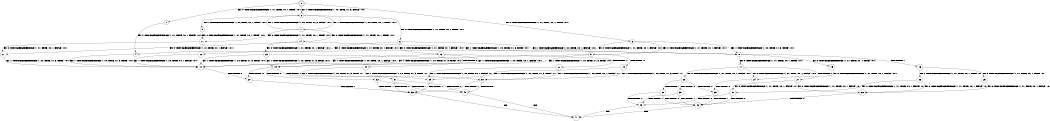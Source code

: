 digraph BCG {
size = "7, 10.5";
center = TRUE;
node [shape = circle];
0 [peripheries = 2];
0 -> 1 [label = "EX !0 !ATOMIC_EXCH_BRANCH (1, +1, TRUE, +0, 1, TRUE) !:0:1:"];
0 -> 2 [label = "EX !1 !ATOMIC_EXCH_BRANCH (1, +0, TRUE, +1, 3, FALSE) !:0:1:"];
0 -> 3 [label = "EX !0 !ATOMIC_EXCH_BRANCH (1, +1, TRUE, +0, 1, TRUE) !:0:1:"];
1 -> 4 [label = "EX !0 !ATOMIC_EXCH_BRANCH (1, +1, TRUE, +0, 1, FALSE) !:0:1:"];
2 -> 5 [label = "EX !1 !ATOMIC_EXCH_BRANCH (1, +0, TRUE, +0, 1, TRUE) !:0:1:"];
2 -> 6 [label = "EX !0 !ATOMIC_EXCH_BRANCH (1, +1, TRUE, +0, 1, TRUE) !:0:1:"];
2 -> 7 [label = "EX !1 !ATOMIC_EXCH_BRANCH (1, +0, TRUE, +0, 1, TRUE) !:0:1:"];
3 -> 4 [label = "EX !0 !ATOMIC_EXCH_BRANCH (1, +1, TRUE, +0, 1, FALSE) !:0:1:"];
3 -> 8 [label = "EX !1 !ATOMIC_EXCH_BRANCH (1, +0, TRUE, +1, 3, TRUE) !:0:1:"];
3 -> 9 [label = "EX !0 !ATOMIC_EXCH_BRANCH (1, +1, TRUE, +0, 1, FALSE) !:0:1:"];
4 -> 10 [label = "EX !1 !ATOMIC_EXCH_BRANCH (1, +0, TRUE, +1, 3, TRUE) !:0:1:"];
5 -> 11 [label = "EX !0 !ATOMIC_EXCH_BRANCH (1, +1, TRUE, +0, 1, TRUE) !:0:1:"];
6 -> 12 [label = "EX !0 !ATOMIC_EXCH_BRANCH (1, +1, TRUE, +0, 1, FALSE) !:0:1:"];
6 -> 8 [label = "EX !1 !ATOMIC_EXCH_BRANCH (1, +0, TRUE, +0, 1, FALSE) !:0:1:"];
6 -> 13 [label = "EX !0 !ATOMIC_EXCH_BRANCH (1, +1, TRUE, +0, 1, FALSE) !:0:1:"];
7 -> 11 [label = "EX !0 !ATOMIC_EXCH_BRANCH (1, +1, TRUE, +0, 1, TRUE) !:0:1:"];
7 -> 14 [label = "EX !0 !ATOMIC_EXCH_BRANCH (1, +1, TRUE, +0, 1, TRUE) !:0:1:"];
7 -> 2 [label = "EX !1 !ATOMIC_EXCH_BRANCH (1, +0, TRUE, +1, 3, FALSE) !:0:1:"];
8 -> 15 [label = "EX !0 !ATOMIC_EXCH_BRANCH (1, +1, TRUE, +0, 1, TRUE) !:0:1:"];
8 -> 16 [label = "TERMINATE !1"];
8 -> 17 [label = "EX !0 !ATOMIC_EXCH_BRANCH (1, +1, TRUE, +0, 1, TRUE) !:0:1:"];
9 -> 10 [label = "EX !1 !ATOMIC_EXCH_BRANCH (1, +0, TRUE, +1, 3, TRUE) !:0:1:"];
9 -> 18 [label = "TERMINATE !0"];
9 -> 19 [label = "EX !1 !ATOMIC_EXCH_BRANCH (1, +0, TRUE, +1, 3, TRUE) !:0:1:"];
10 -> 20 [label = "TERMINATE !0"];
11 -> 21 [label = "EX !0 !ATOMIC_EXCH_BRANCH (1, +1, TRUE, +0, 1, FALSE) !:0:1:"];
12 -> 10 [label = "EX !1 !ATOMIC_EXCH_BRANCH (1, +0, TRUE, +0, 1, FALSE) !:0:1:"];
13 -> 10 [label = "EX !1 !ATOMIC_EXCH_BRANCH (1, +0, TRUE, +0, 1, FALSE) !:0:1:"];
13 -> 22 [label = "TERMINATE !0"];
13 -> 19 [label = "EX !1 !ATOMIC_EXCH_BRANCH (1, +0, TRUE, +0, 1, FALSE) !:0:1:"];
14 -> 21 [label = "EX !0 !ATOMIC_EXCH_BRANCH (1, +1, TRUE, +0, 1, FALSE) !:0:1:"];
14 -> 8 [label = "EX !1 !ATOMIC_EXCH_BRANCH (1, +0, TRUE, +1, 3, TRUE) !:0:1:"];
14 -> 23 [label = "EX !0 !ATOMIC_EXCH_BRANCH (1, +1, TRUE, +0, 1, FALSE) !:0:1:"];
15 -> 24 [label = "EX !0 !ATOMIC_EXCH_BRANCH (1, +1, TRUE, +0, 1, FALSE) !:0:1:"];
16 -> 25 [label = "EX !0 !ATOMIC_EXCH_BRANCH (1, +1, TRUE, +0, 1, TRUE) !:0:"];
16 -> 26 [label = "EX !0 !ATOMIC_EXCH_BRANCH (1, +1, TRUE, +0, 1, TRUE) !:0:"];
17 -> 24 [label = "EX !0 !ATOMIC_EXCH_BRANCH (1, +1, TRUE, +0, 1, FALSE) !:0:1:"];
17 -> 27 [label = "TERMINATE !1"];
17 -> 28 [label = "EX !0 !ATOMIC_EXCH_BRANCH (1, +1, TRUE, +0, 1, FALSE) !:0:1:"];
18 -> 29 [label = "EX !1 !ATOMIC_EXCH_BRANCH (1, +0, TRUE, +1, 3, TRUE) !:1:"];
18 -> 30 [label = "EX !1 !ATOMIC_EXCH_BRANCH (1, +0, TRUE, +1, 3, TRUE) !:1:"];
19 -> 20 [label = "TERMINATE !0"];
19 -> 31 [label = "TERMINATE !1"];
19 -> 32 [label = "TERMINATE !0"];
20 -> 33 [label = "TERMINATE !1"];
21 -> 10 [label = "EX !1 !ATOMIC_EXCH_BRANCH (1, +0, TRUE, +1, 3, TRUE) !:0:1:"];
22 -> 29 [label = "EX !1 !ATOMIC_EXCH_BRANCH (1, +0, TRUE, +0, 1, FALSE) !:1:"];
22 -> 30 [label = "EX !1 !ATOMIC_EXCH_BRANCH (1, +0, TRUE, +0, 1, FALSE) !:1:"];
23 -> 10 [label = "EX !1 !ATOMIC_EXCH_BRANCH (1, +0, TRUE, +1, 3, TRUE) !:0:1:"];
23 -> 34 [label = "TERMINATE !0"];
23 -> 19 [label = "EX !1 !ATOMIC_EXCH_BRANCH (1, +0, TRUE, +1, 3, TRUE) !:0:1:"];
24 -> 35 [label = "TERMINATE !0"];
25 -> 36 [label = "EX !0 !ATOMIC_EXCH_BRANCH (1, +1, TRUE, +0, 1, FALSE) !:0:"];
26 -> 36 [label = "EX !0 !ATOMIC_EXCH_BRANCH (1, +1, TRUE, +0, 1, FALSE) !:0:"];
26 -> 37 [label = "EX !0 !ATOMIC_EXCH_BRANCH (1, +1, TRUE, +0, 1, FALSE) !:0:"];
27 -> 36 [label = "EX !0 !ATOMIC_EXCH_BRANCH (1, +1, TRUE, +0, 1, FALSE) !:0:"];
27 -> 37 [label = "EX !0 !ATOMIC_EXCH_BRANCH (1, +1, TRUE, +0, 1, FALSE) !:0:"];
28 -> 35 [label = "TERMINATE !0"];
28 -> 38 [label = "TERMINATE !1"];
28 -> 39 [label = "TERMINATE !0"];
29 -> 33 [label = "TERMINATE !1"];
30 -> 33 [label = "TERMINATE !1"];
30 -> 40 [label = "TERMINATE !1"];
31 -> 33 [label = "TERMINATE !0"];
31 -> 40 [label = "TERMINATE !0"];
32 -> 33 [label = "TERMINATE !1"];
32 -> 40 [label = "TERMINATE !1"];
33 -> 41 [label = "exit"];
34 -> 29 [label = "EX !1 !ATOMIC_EXCH_BRANCH (1, +0, TRUE, +1, 3, TRUE) !:1:"];
34 -> 30 [label = "EX !1 !ATOMIC_EXCH_BRANCH (1, +0, TRUE, +1, 3, TRUE) !:1:"];
35 -> 42 [label = "TERMINATE !1"];
36 -> 42 [label = "TERMINATE !0"];
37 -> 42 [label = "TERMINATE !0"];
37 -> 43 [label = "TERMINATE !0"];
38 -> 42 [label = "TERMINATE !0"];
38 -> 43 [label = "TERMINATE !0"];
39 -> 42 [label = "TERMINATE !1"];
39 -> 43 [label = "TERMINATE !1"];
40 -> 41 [label = "exit"];
42 -> 41 [label = "exit"];
43 -> 41 [label = "exit"];
}
